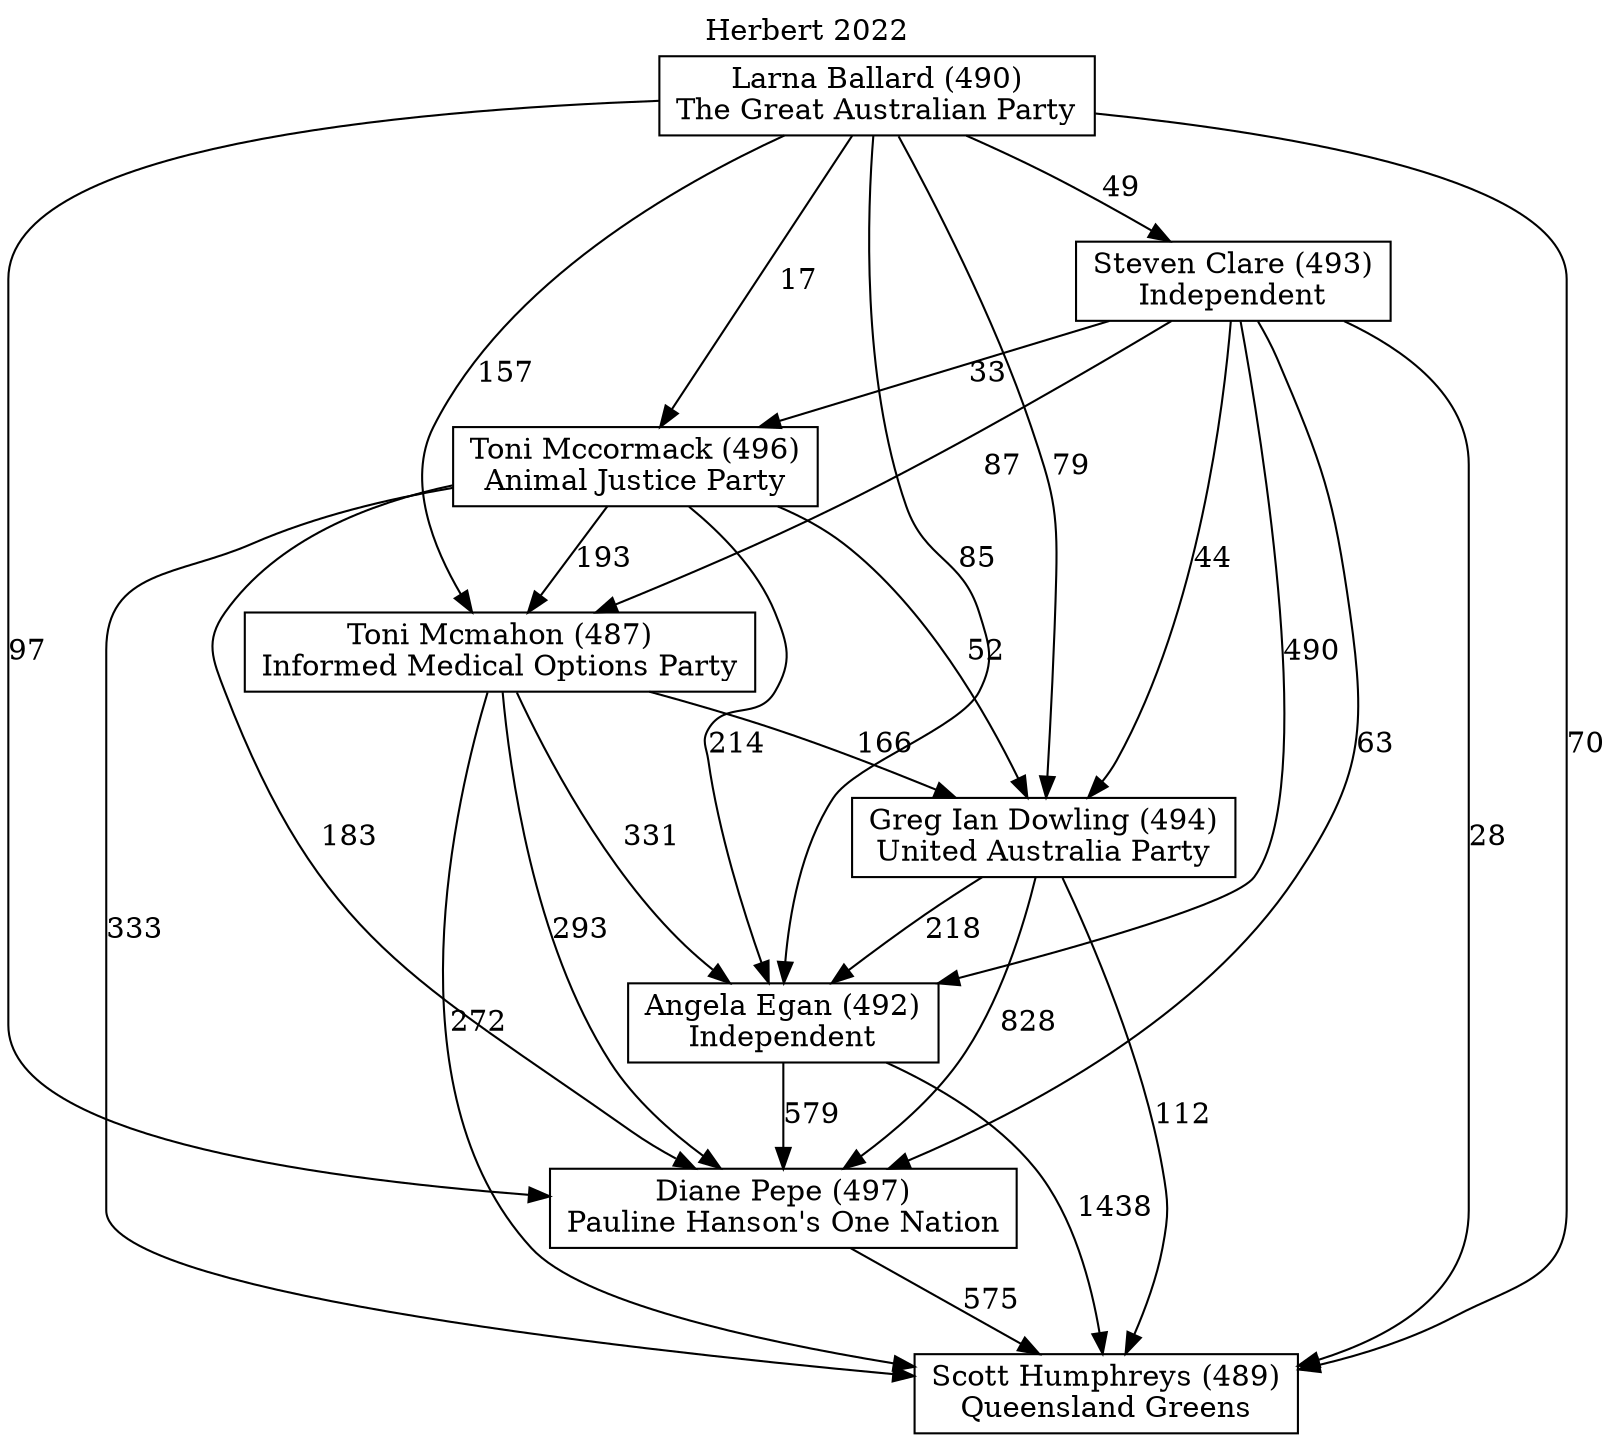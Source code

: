 // House preference flow
digraph "Scott Humphreys (489)_Herbert_2022" {
	graph [label="Herbert 2022" labelloc=t mclimit=10]
	node [shape=box]
	"Angela Egan (492)" [label="Angela Egan (492)
Independent"]
	"Steven Clare (493)" [label="Steven Clare (493)
Independent"]
	"Greg Ian Dowling (494)" [label="Greg Ian Dowling (494)
United Australia Party"]
	"Toni Mcmahon (487)" [label="Toni Mcmahon (487)
Informed Medical Options Party"]
	"Scott Humphreys (489)" [label="Scott Humphreys (489)
Queensland Greens"]
	"Larna Ballard (490)" [label="Larna Ballard (490)
The Great Australian Party"]
	"Diane Pepe (497)" [label="Diane Pepe (497)
Pauline Hanson's One Nation"]
	"Toni Mccormack (496)" [label="Toni Mccormack (496)
Animal Justice Party"]
	"Larna Ballard (490)" -> "Scott Humphreys (489)" [label=70]
	"Toni Mccormack (496)" -> "Angela Egan (492)" [label=214]
	"Toni Mcmahon (487)" -> "Scott Humphreys (489)" [label=272]
	"Larna Ballard (490)" -> "Diane Pepe (497)" [label=97]
	"Greg Ian Dowling (494)" -> "Diane Pepe (497)" [label=828]
	"Larna Ballard (490)" -> "Angela Egan (492)" [label=85]
	"Angela Egan (492)" -> "Diane Pepe (497)" [label=579]
	"Toni Mcmahon (487)" -> "Diane Pepe (497)" [label=293]
	"Steven Clare (493)" -> "Angela Egan (492)" [label=490]
	"Steven Clare (493)" -> "Greg Ian Dowling (494)" [label=44]
	"Steven Clare (493)" -> "Diane Pepe (497)" [label=63]
	"Toni Mccormack (496)" -> "Greg Ian Dowling (494)" [label=52]
	"Greg Ian Dowling (494)" -> "Scott Humphreys (489)" [label=112]
	"Toni Mcmahon (487)" -> "Greg Ian Dowling (494)" [label=166]
	"Larna Ballard (490)" -> "Steven Clare (493)" [label=49]
	"Larna Ballard (490)" -> "Toni Mcmahon (487)" [label=157]
	"Toni Mccormack (496)" -> "Toni Mcmahon (487)" [label=193]
	"Larna Ballard (490)" -> "Greg Ian Dowling (494)" [label=79]
	"Steven Clare (493)" -> "Scott Humphreys (489)" [label=28]
	"Steven Clare (493)" -> "Toni Mcmahon (487)" [label=87]
	"Larna Ballard (490)" -> "Toni Mccormack (496)" [label=17]
	"Angela Egan (492)" -> "Scott Humphreys (489)" [label=1438]
	"Greg Ian Dowling (494)" -> "Angela Egan (492)" [label=218]
	"Steven Clare (493)" -> "Toni Mccormack (496)" [label=33]
	"Toni Mcmahon (487)" -> "Angela Egan (492)" [label=331]
	"Diane Pepe (497)" -> "Scott Humphreys (489)" [label=575]
	"Toni Mccormack (496)" -> "Diane Pepe (497)" [label=183]
	"Toni Mccormack (496)" -> "Scott Humphreys (489)" [label=333]
}
